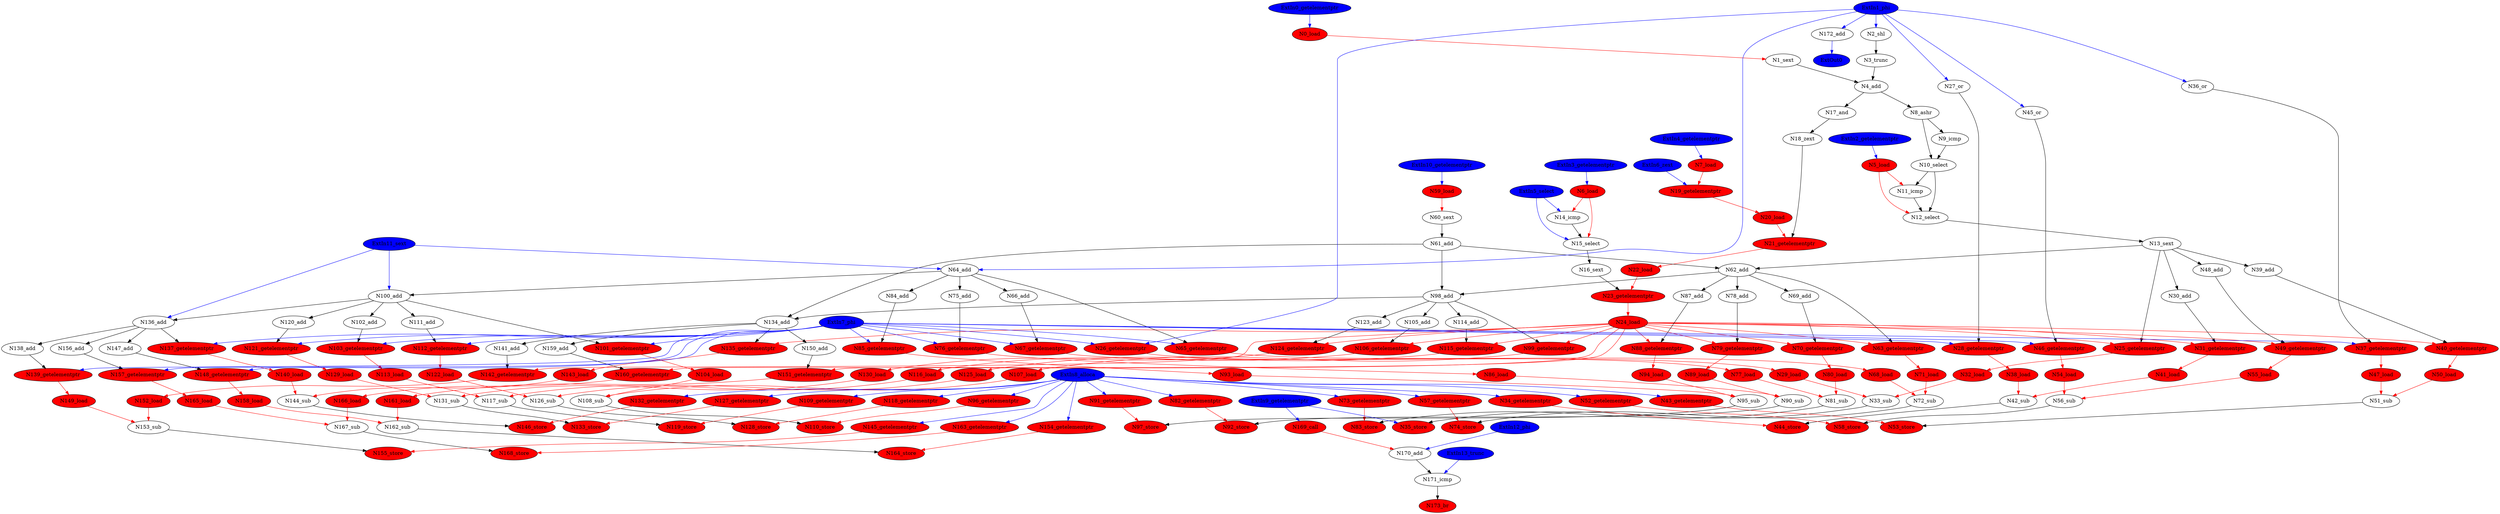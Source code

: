digraph "lencod_computeSATD_for.body14.11803" {
frequency = 188442
N0_load [weight = 1, forbidden = 1, fillcolor = red, style = filled]
N1_sext [weight = 1, forbidden = 0]
N2_shl [weight = 1, forbidden = 0]
N3_trunc [weight = 1, forbidden = 0]
N4_add [weight = 1, forbidden = 0]
N5_load [weight = 1, forbidden = 1, fillcolor = red, style = filled]
N6_load [weight = 1, forbidden = 1, fillcolor = red, style = filled]
N7_load [weight = 1, forbidden = 1, fillcolor = red, style = filled]
N8_ashr [weight = 1, forbidden = 0]
N9_icmp [weight = 1, forbidden = 0]
N10_select [weight = 1, forbidden = 0]
N11_icmp [weight = 1, forbidden = 0]
N12_select [weight = 1, forbidden = 0]
N13_sext [weight = 1, forbidden = 0]
N14_icmp [weight = 1, forbidden = 0]
N15_select [weight = 1, forbidden = 0]
N16_sext [weight = 1, forbidden = 0]
N17_and [weight = 1, forbidden = 0]
N18_zext [weight = 1, forbidden = 0]
N19_getelementptr [weight = 1, forbidden = 1, fillcolor = red, style = filled]
N20_load [weight = 1, forbidden = 1, fillcolor = red, style = filled]
N21_getelementptr [weight = 1, forbidden = 1, fillcolor = red, style = filled]
N22_load [weight = 1, forbidden = 1, fillcolor = red, style = filled]
N23_getelementptr [weight = 1, forbidden = 1, fillcolor = red, style = filled]
N24_load [weight = 1, forbidden = 1, fillcolor = red, style = filled]
N25_getelementptr [weight = 1, forbidden = 1, fillcolor = red, style = filled]
N26_getelementptr [weight = 1, forbidden = 1, fillcolor = red, style = filled]
N27_or [weight = 1, forbidden = 0]
N28_getelementptr [weight = 1, forbidden = 1, fillcolor = red, style = filled]
N29_load [weight = 1, forbidden = 1, fillcolor = red, style = filled]
N30_add [weight = 1, forbidden = 0]
N31_getelementptr [weight = 1, forbidden = 1, fillcolor = red, style = filled]
N32_load [weight = 1, forbidden = 1, fillcolor = red, style = filled]
N33_sub [weight = 1, forbidden = 0]
N34_getelementptr [weight = 1, forbidden = 1, fillcolor = red, style = filled]
N35_store [weight = 1, forbidden = 1, fillcolor = red, style = filled]
N36_or [weight = 1, forbidden = 0]
N37_getelementptr [weight = 1, forbidden = 1, fillcolor = red, style = filled]
N38_load [weight = 1, forbidden = 1, fillcolor = red, style = filled]
N39_add [weight = 1, forbidden = 0]
N40_getelementptr [weight = 1, forbidden = 1, fillcolor = red, style = filled]
N41_load [weight = 1, forbidden = 1, fillcolor = red, style = filled]
N42_sub [weight = 1, forbidden = 0]
N43_getelementptr [weight = 1, forbidden = 1, fillcolor = red, style = filled]
N44_store [weight = 1, forbidden = 1, fillcolor = red, style = filled]
N45_or [weight = 1, forbidden = 0]
N46_getelementptr [weight = 1, forbidden = 1, fillcolor = red, style = filled]
N47_load [weight = 1, forbidden = 1, fillcolor = red, style = filled]
N48_add [weight = 1, forbidden = 0]
N49_getelementptr [weight = 1, forbidden = 1, fillcolor = red, style = filled]
N50_load [weight = 1, forbidden = 1, fillcolor = red, style = filled]
N51_sub [weight = 1, forbidden = 0]
N52_getelementptr [weight = 1, forbidden = 1, fillcolor = red, style = filled]
N53_store [weight = 1, forbidden = 1, fillcolor = red, style = filled]
N54_load [weight = 1, forbidden = 1, fillcolor = red, style = filled]
N55_load [weight = 1, forbidden = 1, fillcolor = red, style = filled]
N56_sub [weight = 1, forbidden = 0]
N57_getelementptr [weight = 1, forbidden = 1, fillcolor = red, style = filled]
N58_store [weight = 1, forbidden = 1, fillcolor = red, style = filled]
N59_load [weight = 1, forbidden = 1, fillcolor = red, style = filled]
N60_sext [weight = 1, forbidden = 0]
N61_add [weight = 1, forbidden = 0]
N62_add [weight = 1, forbidden = 0]
N63_getelementptr [weight = 1, forbidden = 1, fillcolor = red, style = filled]
N64_add [weight = 1, forbidden = 0]
N65_getelementptr [weight = 1, forbidden = 1, fillcolor = red, style = filled]
N66_add [weight = 1, forbidden = 0]
N67_getelementptr [weight = 1, forbidden = 1, fillcolor = red, style = filled]
N68_load [weight = 1, forbidden = 1, fillcolor = red, style = filled]
N69_add [weight = 1, forbidden = 0]
N70_getelementptr [weight = 1, forbidden = 1, fillcolor = red, style = filled]
N71_load [weight = 1, forbidden = 1, fillcolor = red, style = filled]
N72_sub [weight = 1, forbidden = 0]
N73_getelementptr [weight = 1, forbidden = 1, fillcolor = red, style = filled]
N74_store [weight = 1, forbidden = 1, fillcolor = red, style = filled]
N75_add [weight = 1, forbidden = 0]
N76_getelementptr [weight = 1, forbidden = 1, fillcolor = red, style = filled]
N77_load [weight = 1, forbidden = 1, fillcolor = red, style = filled]
N78_add [weight = 1, forbidden = 0]
N79_getelementptr [weight = 1, forbidden = 1, fillcolor = red, style = filled]
N80_load [weight = 1, forbidden = 1, fillcolor = red, style = filled]
N81_sub [weight = 1, forbidden = 0]
N82_getelementptr [weight = 1, forbidden = 1, fillcolor = red, style = filled]
N83_store [weight = 1, forbidden = 1, fillcolor = red, style = filled]
N84_add [weight = 1, forbidden = 0]
N85_getelementptr [weight = 1, forbidden = 1, fillcolor = red, style = filled]
N86_load [weight = 1, forbidden = 1, fillcolor = red, style = filled]
N87_add [weight = 1, forbidden = 0]
N88_getelementptr [weight = 1, forbidden = 1, fillcolor = red, style = filled]
N89_load [weight = 1, forbidden = 1, fillcolor = red, style = filled]
N90_sub [weight = 1, forbidden = 0]
N91_getelementptr [weight = 1, forbidden = 1, fillcolor = red, style = filled]
N92_store [weight = 1, forbidden = 1, fillcolor = red, style = filled]
N93_load [weight = 1, forbidden = 1, fillcolor = red, style = filled]
N94_load [weight = 1, forbidden = 1, fillcolor = red, style = filled]
N95_sub [weight = 1, forbidden = 0]
N96_getelementptr [weight = 1, forbidden = 1, fillcolor = red, style = filled]
N97_store [weight = 1, forbidden = 1, fillcolor = red, style = filled]
N98_add [weight = 1, forbidden = 0]
N99_getelementptr [weight = 1, forbidden = 1, fillcolor = red, style = filled]
N100_add [weight = 1, forbidden = 0]
N101_getelementptr [weight = 1, forbidden = 1, fillcolor = red, style = filled]
N102_add [weight = 1, forbidden = 0]
N103_getelementptr [weight = 1, forbidden = 1, fillcolor = red, style = filled]
N104_load [weight = 1, forbidden = 1, fillcolor = red, style = filled]
N105_add [weight = 1, forbidden = 0]
N106_getelementptr [weight = 1, forbidden = 1, fillcolor = red, style = filled]
N107_load [weight = 1, forbidden = 1, fillcolor = red, style = filled]
N108_sub [weight = 1, forbidden = 0]
N109_getelementptr [weight = 1, forbidden = 1, fillcolor = red, style = filled]
N110_store [weight = 1, forbidden = 1, fillcolor = red, style = filled]
N111_add [weight = 1, forbidden = 0]
N112_getelementptr [weight = 1, forbidden = 1, fillcolor = red, style = filled]
N113_load [weight = 1, forbidden = 1, fillcolor = red, style = filled]
N114_add [weight = 1, forbidden = 0]
N115_getelementptr [weight = 1, forbidden = 1, fillcolor = red, style = filled]
N116_load [weight = 1, forbidden = 1, fillcolor = red, style = filled]
N117_sub [weight = 1, forbidden = 0]
N118_getelementptr [weight = 1, forbidden = 1, fillcolor = red, style = filled]
N119_store [weight = 1, forbidden = 1, fillcolor = red, style = filled]
N120_add [weight = 1, forbidden = 0]
N121_getelementptr [weight = 1, forbidden = 1, fillcolor = red, style = filled]
N122_load [weight = 1, forbidden = 1, fillcolor = red, style = filled]
N123_add [weight = 1, forbidden = 0]
N124_getelementptr [weight = 1, forbidden = 1, fillcolor = red, style = filled]
N125_load [weight = 1, forbidden = 1, fillcolor = red, style = filled]
N126_sub [weight = 1, forbidden = 0]
N127_getelementptr [weight = 1, forbidden = 1, fillcolor = red, style = filled]
N128_store [weight = 1, forbidden = 1, fillcolor = red, style = filled]
N129_load [weight = 1, forbidden = 1, fillcolor = red, style = filled]
N130_load [weight = 1, forbidden = 1, fillcolor = red, style = filled]
N131_sub [weight = 1, forbidden = 0]
N132_getelementptr [weight = 1, forbidden = 1, fillcolor = red, style = filled]
N133_store [weight = 1, forbidden = 1, fillcolor = red, style = filled]
N134_add [weight = 1, forbidden = 0]
N135_getelementptr [weight = 1, forbidden = 1, fillcolor = red, style = filled]
N136_add [weight = 1, forbidden = 0]
N137_getelementptr [weight = 1, forbidden = 1, fillcolor = red, style = filled]
N138_add [weight = 1, forbidden = 0]
N139_getelementptr [weight = 1, forbidden = 1, fillcolor = red, style = filled]
N140_load [weight = 1, forbidden = 1, fillcolor = red, style = filled]
N141_add [weight = 1, forbidden = 0]
N142_getelementptr [weight = 1, forbidden = 1, fillcolor = red, style = filled]
N143_load [weight = 1, forbidden = 1, fillcolor = red, style = filled]
N144_sub [weight = 1, forbidden = 0]
N145_getelementptr [weight = 1, forbidden = 1, fillcolor = red, style = filled]
N146_store [weight = 1, forbidden = 1, fillcolor = red, style = filled]
N147_add [weight = 1, forbidden = 0]
N148_getelementptr [weight = 1, forbidden = 1, fillcolor = red, style = filled]
N149_load [weight = 1, forbidden = 1, fillcolor = red, style = filled]
N150_add [weight = 1, forbidden = 0]
N151_getelementptr [weight = 1, forbidden = 1, fillcolor = red, style = filled]
N152_load [weight = 1, forbidden = 1, fillcolor = red, style = filled]
N153_sub [weight = 1, forbidden = 0]
N154_getelementptr [weight = 1, forbidden = 1, fillcolor = red, style = filled]
N155_store [weight = 1, forbidden = 1, fillcolor = red, style = filled]
N156_add [weight = 1, forbidden = 0]
N157_getelementptr [weight = 1, forbidden = 1, fillcolor = red, style = filled]
N158_load [weight = 1, forbidden = 1, fillcolor = red, style = filled]
N159_add [weight = 1, forbidden = 0]
N160_getelementptr [weight = 1, forbidden = 1, fillcolor = red, style = filled]
N161_load [weight = 1, forbidden = 1, fillcolor = red, style = filled]
N162_sub [weight = 1, forbidden = 0]
N163_getelementptr [weight = 1, forbidden = 1, fillcolor = red, style = filled]
N164_store [weight = 1, forbidden = 1, fillcolor = red, style = filled]
N165_load [weight = 1, forbidden = 1, fillcolor = red, style = filled]
N166_load [weight = 1, forbidden = 1, fillcolor = red, style = filled]
N167_sub [weight = 1, forbidden = 0]
N168_store [weight = 1, forbidden = 1, fillcolor = red, style = filled]
N169_call [weight = 1, forbidden = 1, fillcolor = red, style = filled]
N170_add [weight = 1, forbidden = 0]
N171_icmp [weight = 1, forbidden = 0]
N172_add [weight = 1, forbidden = 0]
N173_br [weight = 1, forbidden = 1, fillcolor = red, style = filled]
ExtIn0_getelementptr [weight = 0, forbidden = 1, fillcolor = blue, style = filled]
ExtIn1_phi [weight = 0, forbidden = 1, fillcolor = blue, style = filled]
ExtIn2_getelementptr [weight = 0, forbidden = 1, fillcolor = blue, style = filled]
ExtIn3_getelementptr [weight = 0, forbidden = 1, fillcolor = blue, style = filled]
ExtIn4_getelementptr [weight = 0, forbidden = 1, fillcolor = blue, style = filled]
ExtIn5_select [weight = 0, forbidden = 1, fillcolor = blue, style = filled]
ExtIn6_zext [weight = 0, forbidden = 1, fillcolor = blue, style = filled]
ExtIn7_phi [weight = 0, forbidden = 1, fillcolor = blue, style = filled]
ExtIn8_alloca [weight = 0, forbidden = 1, fillcolor = blue, style = filled]
ExtIn9_getelementptr [weight = 0, forbidden = 1, fillcolor = blue, style = filled]
ExtIn10_getelementptr [weight = 0, forbidden = 1, fillcolor = blue, style = filled]
ExtIn11_sext [weight = 0, forbidden = 1, fillcolor = blue, style = filled]
ExtIn12_phi [weight = 0, forbidden = 1, fillcolor = blue, style = filled]
ExtIn13_trunc [weight = 0, forbidden = 1, fillcolor = blue, style = filled]
ExtOut0 [weight = 0, forbidden = 1, fillcolor = blue, style = filled]
N0_load -> N1_sext [color = red]
N1_sext -> N4_add
N2_shl -> N3_trunc
N3_trunc -> N4_add
N4_add -> N8_ashr
N4_add -> N17_and
N5_load -> N11_icmp [color = red]
N5_load -> N12_select [color = red]
N6_load -> N14_icmp [color = red]
N6_load -> N15_select [color = red]
N7_load -> N19_getelementptr [color = red]
N8_ashr -> N9_icmp
N8_ashr -> N10_select
N9_icmp -> N10_select
N10_select -> N11_icmp
N10_select -> N12_select
N11_icmp -> N12_select
N12_select -> N13_sext
N13_sext -> N25_getelementptr
N13_sext -> N30_add
N13_sext -> N39_add
N13_sext -> N48_add
N13_sext -> N62_add
N14_icmp -> N15_select
N15_select -> N16_sext
N16_sext -> N23_getelementptr
N17_and -> N18_zext
N18_zext -> N21_getelementptr
N19_getelementptr -> N20_load [color = red]
N20_load -> N21_getelementptr [color = red]
N21_getelementptr -> N22_load [color = red]
N22_load -> N23_getelementptr [color = red]
N23_getelementptr -> N24_load [color = red]
N24_load -> N25_getelementptr [color = red]
N24_load -> N31_getelementptr [color = red]
N24_load -> N40_getelementptr [color = red]
N24_load -> N49_getelementptr [color = red]
N24_load -> N63_getelementptr [color = red]
N24_load -> N70_getelementptr [color = red]
N24_load -> N79_getelementptr [color = red]
N24_load -> N88_getelementptr [color = red]
N24_load -> N99_getelementptr [color = red]
N24_load -> N106_getelementptr [color = red]
N24_load -> N115_getelementptr [color = red]
N24_load -> N124_getelementptr [color = red]
N24_load -> N135_getelementptr [color = red]
N24_load -> N142_getelementptr [color = red]
N24_load -> N151_getelementptr [color = red]
N24_load -> N160_getelementptr [color = red]
N25_getelementptr -> N32_load [color = red]
N26_getelementptr -> N29_load [color = red]
N27_or -> N28_getelementptr
N28_getelementptr -> N38_load [color = red]
N29_load -> N33_sub [color = red]
N30_add -> N31_getelementptr
N31_getelementptr -> N41_load [color = red]
N32_load -> N33_sub [color = red]
N33_sub -> N35_store
N34_getelementptr -> N44_store [color = red]
N36_or -> N37_getelementptr
N37_getelementptr -> N47_load [color = red]
N38_load -> N42_sub [color = red]
N39_add -> N40_getelementptr
N40_getelementptr -> N50_load [color = red]
N41_load -> N42_sub [color = red]
N42_sub -> N44_store
N43_getelementptr -> N53_store [color = red]
N45_or -> N46_getelementptr
N46_getelementptr -> N54_load [color = red]
N47_load -> N51_sub [color = red]
N48_add -> N49_getelementptr
N49_getelementptr -> N55_load [color = red]
N50_load -> N51_sub [color = red]
N51_sub -> N53_store
N52_getelementptr -> N58_store [color = red]
N54_load -> N56_sub [color = red]
N55_load -> N56_sub [color = red]
N56_sub -> N58_store
N57_getelementptr -> N74_store [color = red]
N59_load -> N60_sext [color = red]
N60_sext -> N61_add
N61_add -> N62_add
N61_add -> N98_add
N61_add -> N134_add
N62_add -> N63_getelementptr
N62_add -> N69_add
N62_add -> N78_add
N62_add -> N87_add
N62_add -> N98_add
N63_getelementptr -> N71_load [color = red]
N64_add -> N65_getelementptr
N64_add -> N66_add
N64_add -> N75_add
N64_add -> N84_add
N64_add -> N100_add
N65_getelementptr -> N68_load [color = red]
N66_add -> N67_getelementptr
N67_getelementptr -> N77_load [color = red]
N68_load -> N72_sub [color = red]
N69_add -> N70_getelementptr
N70_getelementptr -> N80_load [color = red]
N71_load -> N72_sub [color = red]
N72_sub -> N74_store
N73_getelementptr -> N83_store [color = red]
N75_add -> N76_getelementptr
N76_getelementptr -> N86_load [color = red]
N77_load -> N81_sub [color = red]
N78_add -> N79_getelementptr
N79_getelementptr -> N89_load [color = red]
N80_load -> N81_sub [color = red]
N81_sub -> N83_store
N82_getelementptr -> N92_store [color = red]
N84_add -> N85_getelementptr
N85_getelementptr -> N93_load [color = red]
N86_load -> N90_sub [color = red]
N87_add -> N88_getelementptr
N88_getelementptr -> N94_load [color = red]
N89_load -> N90_sub [color = red]
N90_sub -> N92_store
N91_getelementptr -> N97_store [color = red]
N93_load -> N95_sub [color = red]
N94_load -> N95_sub [color = red]
N95_sub -> N97_store
N96_getelementptr -> N110_store [color = red]
N98_add -> N99_getelementptr
N98_add -> N105_add
N98_add -> N114_add
N98_add -> N123_add
N98_add -> N134_add
N99_getelementptr -> N107_load [color = red]
N100_add -> N101_getelementptr
N100_add -> N102_add
N100_add -> N111_add
N100_add -> N120_add
N100_add -> N136_add
N101_getelementptr -> N104_load [color = red]
N102_add -> N103_getelementptr
N103_getelementptr -> N113_load [color = red]
N104_load -> N108_sub [color = red]
N105_add -> N106_getelementptr
N106_getelementptr -> N116_load [color = red]
N107_load -> N108_sub [color = red]
N108_sub -> N110_store
N109_getelementptr -> N119_store [color = red]
N111_add -> N112_getelementptr
N112_getelementptr -> N122_load [color = red]
N113_load -> N117_sub [color = red]
N114_add -> N115_getelementptr
N115_getelementptr -> N125_load [color = red]
N116_load -> N117_sub [color = red]
N117_sub -> N119_store
N118_getelementptr -> N128_store [color = red]
N120_add -> N121_getelementptr
N121_getelementptr -> N129_load [color = red]
N122_load -> N126_sub [color = red]
N123_add -> N124_getelementptr
N124_getelementptr -> N130_load [color = red]
N125_load -> N126_sub [color = red]
N126_sub -> N128_store
N127_getelementptr -> N133_store [color = red]
N129_load -> N131_sub [color = red]
N130_load -> N131_sub [color = red]
N131_sub -> N133_store
N132_getelementptr -> N146_store [color = red]
N134_add -> N135_getelementptr
N134_add -> N141_add
N134_add -> N150_add
N134_add -> N159_add
N135_getelementptr -> N143_load [color = red]
N136_add -> N137_getelementptr
N136_add -> N138_add
N136_add -> N147_add
N136_add -> N156_add
N137_getelementptr -> N140_load [color = red]
N138_add -> N139_getelementptr
N139_getelementptr -> N149_load [color = red]
N140_load -> N144_sub [color = red]
N141_add -> N142_getelementptr
N142_getelementptr -> N152_load [color = red]
N143_load -> N144_sub [color = red]
N144_sub -> N146_store
N145_getelementptr -> N155_store [color = red]
N147_add -> N148_getelementptr
N148_getelementptr -> N158_load [color = red]
N149_load -> N153_sub [color = red]
N150_add -> N151_getelementptr
N151_getelementptr -> N161_load [color = red]
N152_load -> N153_sub [color = red]
N153_sub -> N155_store
N154_getelementptr -> N164_store [color = red]
N156_add -> N157_getelementptr
N157_getelementptr -> N165_load [color = red]
N158_load -> N162_sub [color = red]
N159_add -> N160_getelementptr
N160_getelementptr -> N166_load [color = red]
N161_load -> N162_sub [color = red]
N162_sub -> N164_store
N163_getelementptr -> N168_store [color = red]
N165_load -> N167_sub [color = red]
N166_load -> N167_sub [color = red]
N167_sub -> N168_store
N169_call -> N170_add [color = red]
N170_add -> N171_icmp
N171_icmp -> N173_br
N172_add -> ExtOut0 [color = blue]
ExtIn0_getelementptr -> N0_load [color = blue]
ExtIn1_phi -> N2_shl [color = blue]
ExtIn1_phi -> N26_getelementptr [color = blue]
ExtIn1_phi -> N27_or [color = blue]
ExtIn1_phi -> N36_or [color = blue]
ExtIn1_phi -> N45_or [color = blue]
ExtIn1_phi -> N64_add [color = blue]
ExtIn1_phi -> N172_add [color = blue]
ExtIn2_getelementptr -> N5_load [color = blue]
ExtIn3_getelementptr -> N6_load [color = blue]
ExtIn4_getelementptr -> N7_load [color = blue]
ExtIn5_select -> N14_icmp [color = blue]
ExtIn5_select -> N15_select [color = blue]
ExtIn6_zext -> N19_getelementptr [color = blue]
ExtIn7_phi -> N26_getelementptr [color = blue]
ExtIn7_phi -> N28_getelementptr [color = blue]
ExtIn7_phi -> N37_getelementptr [color = blue]
ExtIn7_phi -> N46_getelementptr [color = blue]
ExtIn7_phi -> N65_getelementptr [color = blue]
ExtIn7_phi -> N67_getelementptr [color = blue]
ExtIn7_phi -> N76_getelementptr [color = blue]
ExtIn7_phi -> N85_getelementptr [color = blue]
ExtIn7_phi -> N101_getelementptr [color = blue]
ExtIn7_phi -> N103_getelementptr [color = blue]
ExtIn7_phi -> N112_getelementptr [color = blue]
ExtIn7_phi -> N121_getelementptr [color = blue]
ExtIn7_phi -> N137_getelementptr [color = blue]
ExtIn7_phi -> N139_getelementptr [color = blue]
ExtIn7_phi -> N148_getelementptr [color = blue]
ExtIn7_phi -> N157_getelementptr [color = blue]
ExtIn8_alloca -> N34_getelementptr [color = blue]
ExtIn8_alloca -> N43_getelementptr [color = blue]
ExtIn8_alloca -> N52_getelementptr [color = blue]
ExtIn8_alloca -> N57_getelementptr [color = blue]
ExtIn8_alloca -> N73_getelementptr [color = blue]
ExtIn8_alloca -> N82_getelementptr [color = blue]
ExtIn8_alloca -> N91_getelementptr [color = blue]
ExtIn8_alloca -> N96_getelementptr [color = blue]
ExtIn8_alloca -> N109_getelementptr [color = blue]
ExtIn8_alloca -> N118_getelementptr [color = blue]
ExtIn8_alloca -> N127_getelementptr [color = blue]
ExtIn8_alloca -> N132_getelementptr [color = blue]
ExtIn8_alloca -> N145_getelementptr [color = blue]
ExtIn8_alloca -> N154_getelementptr [color = blue]
ExtIn8_alloca -> N163_getelementptr [color = blue]
ExtIn9_getelementptr -> N35_store [color = blue]
ExtIn9_getelementptr -> N169_call [color = blue]
ExtIn10_getelementptr -> N59_load [color = blue]
ExtIn11_sext -> N64_add [color = blue]
ExtIn11_sext -> N100_add [color = blue]
ExtIn11_sext -> N136_add [color = blue]
ExtIn12_phi -> N170_add [color = blue]
ExtIn13_trunc -> N171_icmp [color = blue]
}
